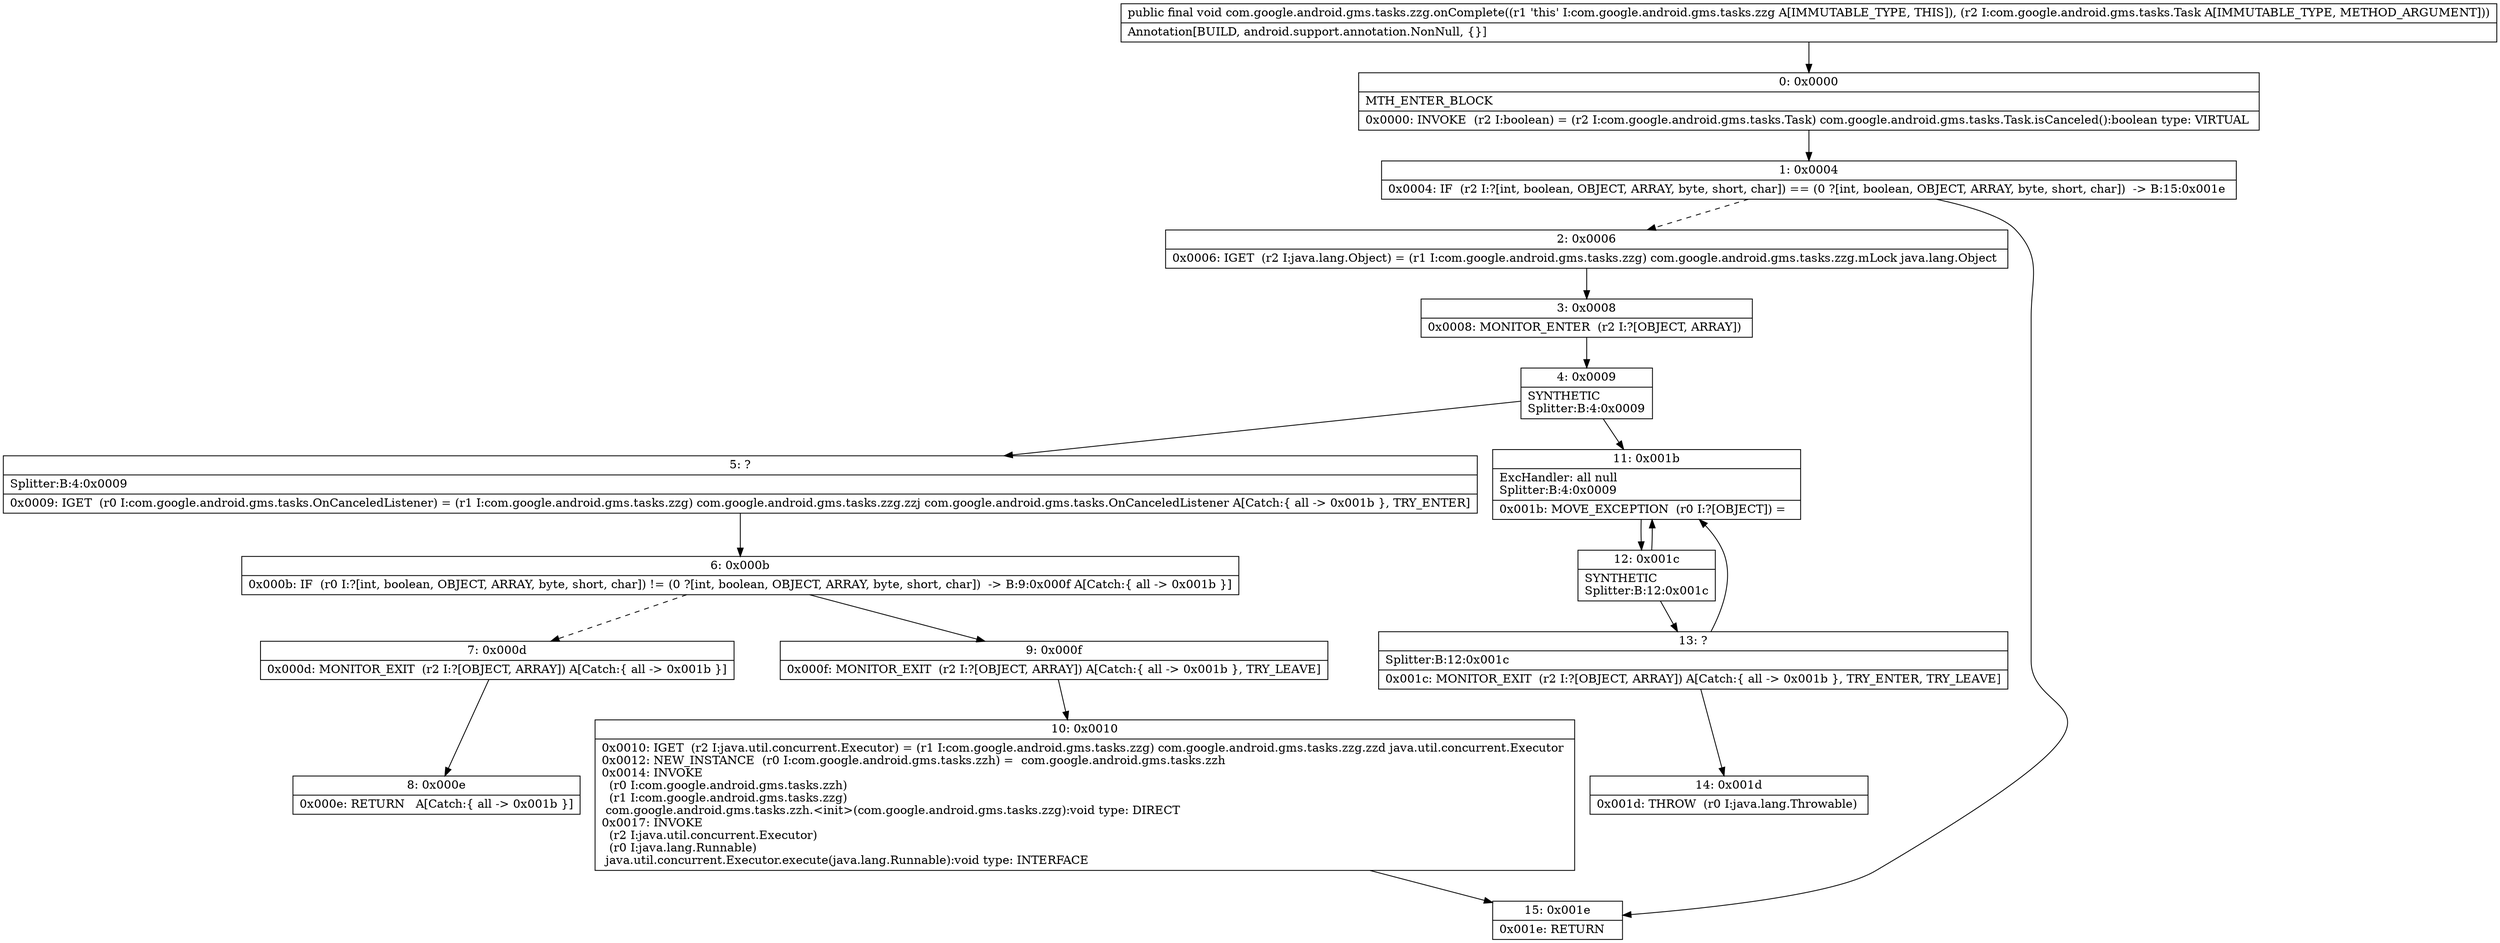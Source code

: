 digraph "CFG forcom.google.android.gms.tasks.zzg.onComplete(Lcom\/google\/android\/gms\/tasks\/Task;)V" {
Node_0 [shape=record,label="{0\:\ 0x0000|MTH_ENTER_BLOCK\l|0x0000: INVOKE  (r2 I:boolean) = (r2 I:com.google.android.gms.tasks.Task) com.google.android.gms.tasks.Task.isCanceled():boolean type: VIRTUAL \l}"];
Node_1 [shape=record,label="{1\:\ 0x0004|0x0004: IF  (r2 I:?[int, boolean, OBJECT, ARRAY, byte, short, char]) == (0 ?[int, boolean, OBJECT, ARRAY, byte, short, char])  \-\> B:15:0x001e \l}"];
Node_2 [shape=record,label="{2\:\ 0x0006|0x0006: IGET  (r2 I:java.lang.Object) = (r1 I:com.google.android.gms.tasks.zzg) com.google.android.gms.tasks.zzg.mLock java.lang.Object \l}"];
Node_3 [shape=record,label="{3\:\ 0x0008|0x0008: MONITOR_ENTER  (r2 I:?[OBJECT, ARRAY]) \l}"];
Node_4 [shape=record,label="{4\:\ 0x0009|SYNTHETIC\lSplitter:B:4:0x0009\l}"];
Node_5 [shape=record,label="{5\:\ ?|Splitter:B:4:0x0009\l|0x0009: IGET  (r0 I:com.google.android.gms.tasks.OnCanceledListener) = (r1 I:com.google.android.gms.tasks.zzg) com.google.android.gms.tasks.zzg.zzj com.google.android.gms.tasks.OnCanceledListener A[Catch:\{ all \-\> 0x001b \}, TRY_ENTER]\l}"];
Node_6 [shape=record,label="{6\:\ 0x000b|0x000b: IF  (r0 I:?[int, boolean, OBJECT, ARRAY, byte, short, char]) != (0 ?[int, boolean, OBJECT, ARRAY, byte, short, char])  \-\> B:9:0x000f A[Catch:\{ all \-\> 0x001b \}]\l}"];
Node_7 [shape=record,label="{7\:\ 0x000d|0x000d: MONITOR_EXIT  (r2 I:?[OBJECT, ARRAY]) A[Catch:\{ all \-\> 0x001b \}]\l}"];
Node_8 [shape=record,label="{8\:\ 0x000e|0x000e: RETURN   A[Catch:\{ all \-\> 0x001b \}]\l}"];
Node_9 [shape=record,label="{9\:\ 0x000f|0x000f: MONITOR_EXIT  (r2 I:?[OBJECT, ARRAY]) A[Catch:\{ all \-\> 0x001b \}, TRY_LEAVE]\l}"];
Node_10 [shape=record,label="{10\:\ 0x0010|0x0010: IGET  (r2 I:java.util.concurrent.Executor) = (r1 I:com.google.android.gms.tasks.zzg) com.google.android.gms.tasks.zzg.zzd java.util.concurrent.Executor \l0x0012: NEW_INSTANCE  (r0 I:com.google.android.gms.tasks.zzh) =  com.google.android.gms.tasks.zzh \l0x0014: INVOKE  \l  (r0 I:com.google.android.gms.tasks.zzh)\l  (r1 I:com.google.android.gms.tasks.zzg)\l com.google.android.gms.tasks.zzh.\<init\>(com.google.android.gms.tasks.zzg):void type: DIRECT \l0x0017: INVOKE  \l  (r2 I:java.util.concurrent.Executor)\l  (r0 I:java.lang.Runnable)\l java.util.concurrent.Executor.execute(java.lang.Runnable):void type: INTERFACE \l}"];
Node_11 [shape=record,label="{11\:\ 0x001b|ExcHandler: all null\lSplitter:B:4:0x0009\l|0x001b: MOVE_EXCEPTION  (r0 I:?[OBJECT]) =  \l}"];
Node_12 [shape=record,label="{12\:\ 0x001c|SYNTHETIC\lSplitter:B:12:0x001c\l}"];
Node_13 [shape=record,label="{13\:\ ?|Splitter:B:12:0x001c\l|0x001c: MONITOR_EXIT  (r2 I:?[OBJECT, ARRAY]) A[Catch:\{ all \-\> 0x001b \}, TRY_ENTER, TRY_LEAVE]\l}"];
Node_14 [shape=record,label="{14\:\ 0x001d|0x001d: THROW  (r0 I:java.lang.Throwable) \l}"];
Node_15 [shape=record,label="{15\:\ 0x001e|0x001e: RETURN   \l}"];
MethodNode[shape=record,label="{public final void com.google.android.gms.tasks.zzg.onComplete((r1 'this' I:com.google.android.gms.tasks.zzg A[IMMUTABLE_TYPE, THIS]), (r2 I:com.google.android.gms.tasks.Task A[IMMUTABLE_TYPE, METHOD_ARGUMENT]))  | Annotation[BUILD, android.support.annotation.NonNull, \{\}]\l}"];
MethodNode -> Node_0;
Node_0 -> Node_1;
Node_1 -> Node_2[style=dashed];
Node_1 -> Node_15;
Node_2 -> Node_3;
Node_3 -> Node_4;
Node_4 -> Node_5;
Node_4 -> Node_11;
Node_5 -> Node_6;
Node_6 -> Node_7[style=dashed];
Node_6 -> Node_9;
Node_7 -> Node_8;
Node_9 -> Node_10;
Node_10 -> Node_15;
Node_11 -> Node_12;
Node_12 -> Node_13;
Node_12 -> Node_11;
Node_13 -> Node_14;
Node_13 -> Node_11;
}


